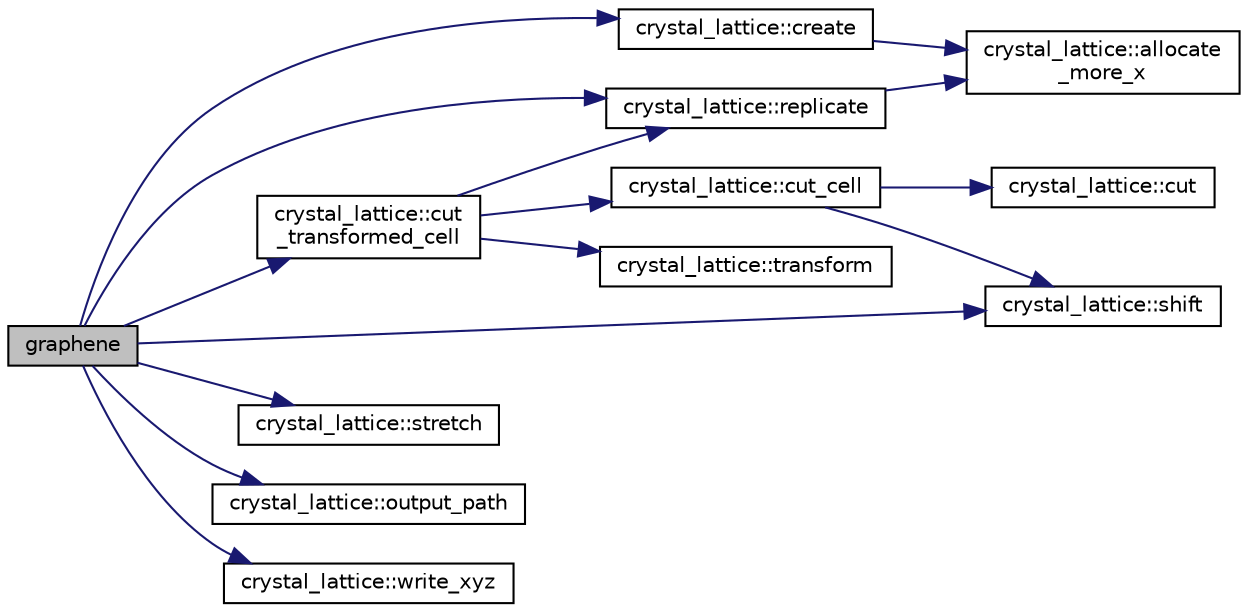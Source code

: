 digraph "graphene"
{
  edge [fontname="Helvetica",fontsize="10",labelfontname="Helvetica",labelfontsize="10"];
  node [fontname="Helvetica",fontsize="10",shape=record];
  rankdir="LR";
  Node0 [label="graphene",height=0.2,width=0.4,color="black", fillcolor="grey75", style="filled", fontcolor="black"];
  Node0 -> Node1 [color="midnightblue",fontsize="10",style="solid",fontname="Helvetica"];
  Node1 [label="crystal_lattice::create",height=0.2,width=0.4,color="black", fillcolor="white", style="filled",URL="$namespacecrystal__lattice.html#ad70644846195cc9116b59bbc5c0c486b",tooltip="Инициализирует массивы POSITIONS, ATOM_IDS и LATTICE_VECTORS значениями входных переменных. "];
  Node1 -> Node2 [color="midnightblue",fontsize="10",style="solid",fontname="Helvetica"];
  Node2 [label="crystal_lattice::allocate\l_more_x",height=0.2,width=0.4,color="black", fillcolor="white", style="filled",URL="$namespacecrystal__lattice.html#a1943406cbde95385437fac84197f9426",tooltip="Увеличивает массивы координат атомов и их типов. "];
  Node0 -> Node3 [color="midnightblue",fontsize="10",style="solid",fontname="Helvetica"];
  Node3 [label="crystal_lattice::cut\l_transformed_cell",height=0.2,width=0.4,color="black", fillcolor="white", style="filled",URL="$namespacecrystal__lattice.html#a4521a112e9b35e44f528934fe2a532f1",tooltip="Делает преобразование координат и находит элементарную ячейку для новых векторов решетки. "];
  Node3 -> Node4 [color="midnightblue",fontsize="10",style="solid",fontname="Helvetica"];
  Node4 [label="crystal_lattice::transform",height=0.2,width=0.4,color="black", fillcolor="white", style="filled",URL="$namespacecrystal__lattice.html#a77b85f0b416c4a11dced3be62042df24",tooltip="Делает преобразование координат. "];
  Node3 -> Node5 [color="midnightblue",fontsize="10",style="solid",fontname="Helvetica"];
  Node5 [label="crystal_lattice::replicate",height=0.2,width=0.4,color="black", fillcolor="white", style="filled",URL="$namespacecrystal__lattice.html#ae3ea349cd216cd0f31efdd2d84704007",tooltip="Копирует текущую ячейку t(1) раз по первому вектору решетки, t(2) раз по второму, t(3) раз по третьем..."];
  Node5 -> Node2 [color="midnightblue",fontsize="10",style="solid",fontname="Helvetica"];
  Node3 -> Node6 [color="midnightblue",fontsize="10",style="solid",fontname="Helvetica"];
  Node6 [label="crystal_lattice::cut_cell",height=0.2,width=0.4,color="black", fillcolor="white", style="filled",URL="$namespacecrystal__lattice.html#a71eb47087ef35ee8f513ae7eaf422375",tooltip="Находит элементарную ячейку для новых векторов решетки. "];
  Node6 -> Node7 [color="midnightblue",fontsize="10",style="solid",fontname="Helvetica"];
  Node7 [label="crystal_lattice::shift",height=0.2,width=0.4,color="black", fillcolor="white", style="filled",URL="$namespacecrystal__lattice.html#a1591b9c034e98c3a8969210257581db5",tooltip="Прибавляет ко всем координатам вектор. "];
  Node6 -> Node8 [color="midnightblue",fontsize="10",style="solid",fontname="Helvetica"];
  Node8 [label="crystal_lattice::cut",height=0.2,width=0.4,color="black", fillcolor="white", style="filled",URL="$namespacecrystal__lattice.html#ab23b4fedfcb48100b0fff538f200635b",tooltip="Убирает атомы вне ячейки. "];
  Node0 -> Node9 [color="midnightblue",fontsize="10",style="solid",fontname="Helvetica"];
  Node9 [label="crystal_lattice::stretch",height=0.2,width=0.4,color="black", fillcolor="white", style="filled",URL="$namespacecrystal__lattice.html#ad78cba30d21fa9e157b11564b881f8cd",tooltip="Растягивает текущую ячейку по X, Y, Z. "];
  Node0 -> Node5 [color="midnightblue",fontsize="10",style="solid",fontname="Helvetica"];
  Node0 -> Node7 [color="midnightblue",fontsize="10",style="solid",fontname="Helvetica"];
  Node0 -> Node10 [color="midnightblue",fontsize="10",style="solid",fontname="Helvetica"];
  Node10 [label="crystal_lattice::output_path",height=0.2,width=0.4,color="black", fillcolor="white", style="filled",URL="$namespacecrystal__lattice.html#ae9bc1e02bee4558ba4964ecae4c8ab3e",tooltip="Возвращает путь вывода введенный при запуске программы. "];
  Node0 -> Node11 [color="midnightblue",fontsize="10",style="solid",fontname="Helvetica"];
  Node11 [label="crystal_lattice::write_xyz",height=0.2,width=0.4,color="black", fillcolor="white", style="filled",URL="$namespacecrystal__lattice.html#a973f0596d4738cf20ad408cc7551a1c9",tooltip="Выводит информацию об атомах в формате .xyz. "];
}
